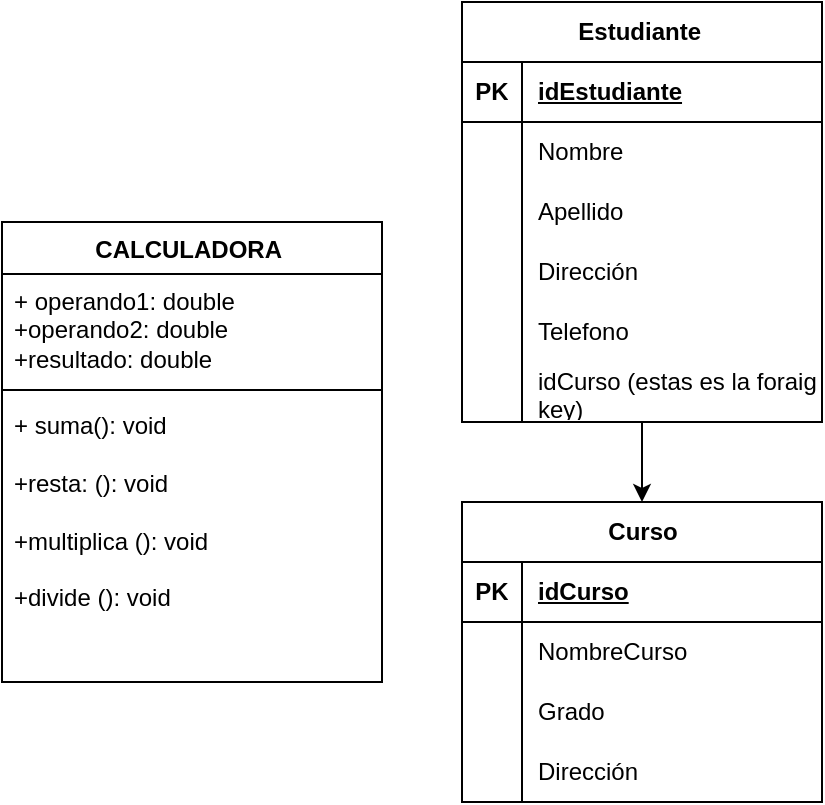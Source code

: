 <mxfile version="28.2.5">
  <diagram name="Página-1" id="tYN1V4Jnj9GfnqVW_sGr">
    <mxGraphModel dx="696" dy="595" grid="1" gridSize="10" guides="1" tooltips="1" connect="1" arrows="1" fold="1" page="1" pageScale="1" pageWidth="827" pageHeight="1169" math="0" shadow="0">
      <root>
        <mxCell id="0" />
        <mxCell id="1" parent="0" />
        <mxCell id="J5MO4Sdx-FmuhXmSNntW-42" value="" style="edgeStyle=orthogonalEdgeStyle;rounded=0;orthogonalLoop=1;jettySize=auto;html=1;" edge="1" parent="1" source="J5MO4Sdx-FmuhXmSNntW-1" target="J5MO4Sdx-FmuhXmSNntW-29">
          <mxGeometry relative="1" as="geometry" />
        </mxCell>
        <mxCell id="J5MO4Sdx-FmuhXmSNntW-1" value="Estudiante&amp;nbsp;" style="shape=table;startSize=30;container=1;collapsible=1;childLayout=tableLayout;fixedRows=1;rowLines=0;fontStyle=1;align=center;resizeLast=1;html=1;" vertex="1" parent="1">
          <mxGeometry x="270" y="250" width="180" height="210" as="geometry" />
        </mxCell>
        <mxCell id="J5MO4Sdx-FmuhXmSNntW-2" value="" style="shape=tableRow;horizontal=0;startSize=0;swimlaneHead=0;swimlaneBody=0;fillColor=none;collapsible=0;dropTarget=0;points=[[0,0.5],[1,0.5]];portConstraint=eastwest;top=0;left=0;right=0;bottom=1;" vertex="1" parent="J5MO4Sdx-FmuhXmSNntW-1">
          <mxGeometry y="30" width="180" height="30" as="geometry" />
        </mxCell>
        <mxCell id="J5MO4Sdx-FmuhXmSNntW-3" value="PK" style="shape=partialRectangle;connectable=0;fillColor=none;top=0;left=0;bottom=0;right=0;fontStyle=1;overflow=hidden;whiteSpace=wrap;html=1;" vertex="1" parent="J5MO4Sdx-FmuhXmSNntW-2">
          <mxGeometry width="30" height="30" as="geometry">
            <mxRectangle width="30" height="30" as="alternateBounds" />
          </mxGeometry>
        </mxCell>
        <mxCell id="J5MO4Sdx-FmuhXmSNntW-4" value="idEstudiante&lt;span style=&quot;white-space: pre;&quot;&gt;&#x9;&lt;/span&gt;" style="shape=partialRectangle;connectable=0;fillColor=none;top=0;left=0;bottom=0;right=0;align=left;spacingLeft=6;fontStyle=5;overflow=hidden;whiteSpace=wrap;html=1;" vertex="1" parent="J5MO4Sdx-FmuhXmSNntW-2">
          <mxGeometry x="30" width="150" height="30" as="geometry">
            <mxRectangle width="150" height="30" as="alternateBounds" />
          </mxGeometry>
        </mxCell>
        <mxCell id="J5MO4Sdx-FmuhXmSNntW-5" value="" style="shape=tableRow;horizontal=0;startSize=0;swimlaneHead=0;swimlaneBody=0;fillColor=none;collapsible=0;dropTarget=0;points=[[0,0.5],[1,0.5]];portConstraint=eastwest;top=0;left=0;right=0;bottom=0;" vertex="1" parent="J5MO4Sdx-FmuhXmSNntW-1">
          <mxGeometry y="60" width="180" height="30" as="geometry" />
        </mxCell>
        <mxCell id="J5MO4Sdx-FmuhXmSNntW-6" value="" style="shape=partialRectangle;connectable=0;fillColor=none;top=0;left=0;bottom=0;right=0;editable=1;overflow=hidden;whiteSpace=wrap;html=1;" vertex="1" parent="J5MO4Sdx-FmuhXmSNntW-5">
          <mxGeometry width="30" height="30" as="geometry">
            <mxRectangle width="30" height="30" as="alternateBounds" />
          </mxGeometry>
        </mxCell>
        <mxCell id="J5MO4Sdx-FmuhXmSNntW-7" value="Nombre&lt;span style=&quot;white-space: pre;&quot;&gt;&#x9;&lt;/span&gt;" style="shape=partialRectangle;connectable=0;fillColor=none;top=0;left=0;bottom=0;right=0;align=left;spacingLeft=6;overflow=hidden;whiteSpace=wrap;html=1;" vertex="1" parent="J5MO4Sdx-FmuhXmSNntW-5">
          <mxGeometry x="30" width="150" height="30" as="geometry">
            <mxRectangle width="150" height="30" as="alternateBounds" />
          </mxGeometry>
        </mxCell>
        <mxCell id="J5MO4Sdx-FmuhXmSNntW-8" value="" style="shape=tableRow;horizontal=0;startSize=0;swimlaneHead=0;swimlaneBody=0;fillColor=none;collapsible=0;dropTarget=0;points=[[0,0.5],[1,0.5]];portConstraint=eastwest;top=0;left=0;right=0;bottom=0;" vertex="1" parent="J5MO4Sdx-FmuhXmSNntW-1">
          <mxGeometry y="90" width="180" height="30" as="geometry" />
        </mxCell>
        <mxCell id="J5MO4Sdx-FmuhXmSNntW-9" value="" style="shape=partialRectangle;connectable=0;fillColor=none;top=0;left=0;bottom=0;right=0;editable=1;overflow=hidden;whiteSpace=wrap;html=1;" vertex="1" parent="J5MO4Sdx-FmuhXmSNntW-8">
          <mxGeometry width="30" height="30" as="geometry">
            <mxRectangle width="30" height="30" as="alternateBounds" />
          </mxGeometry>
        </mxCell>
        <mxCell id="J5MO4Sdx-FmuhXmSNntW-10" value="Apellido" style="shape=partialRectangle;connectable=0;fillColor=none;top=0;left=0;bottom=0;right=0;align=left;spacingLeft=6;overflow=hidden;whiteSpace=wrap;html=1;" vertex="1" parent="J5MO4Sdx-FmuhXmSNntW-8">
          <mxGeometry x="30" width="150" height="30" as="geometry">
            <mxRectangle width="150" height="30" as="alternateBounds" />
          </mxGeometry>
        </mxCell>
        <mxCell id="J5MO4Sdx-FmuhXmSNntW-11" value="" style="shape=tableRow;horizontal=0;startSize=0;swimlaneHead=0;swimlaneBody=0;fillColor=none;collapsible=0;dropTarget=0;points=[[0,0.5],[1,0.5]];portConstraint=eastwest;top=0;left=0;right=0;bottom=0;" vertex="1" parent="J5MO4Sdx-FmuhXmSNntW-1">
          <mxGeometry y="120" width="180" height="30" as="geometry" />
        </mxCell>
        <mxCell id="J5MO4Sdx-FmuhXmSNntW-12" value="" style="shape=partialRectangle;connectable=0;fillColor=none;top=0;left=0;bottom=0;right=0;editable=1;overflow=hidden;whiteSpace=wrap;html=1;" vertex="1" parent="J5MO4Sdx-FmuhXmSNntW-11">
          <mxGeometry width="30" height="30" as="geometry">
            <mxRectangle width="30" height="30" as="alternateBounds" />
          </mxGeometry>
        </mxCell>
        <mxCell id="J5MO4Sdx-FmuhXmSNntW-13" value="Dirección" style="shape=partialRectangle;connectable=0;fillColor=none;top=0;left=0;bottom=0;right=0;align=left;spacingLeft=6;overflow=hidden;whiteSpace=wrap;html=1;" vertex="1" parent="J5MO4Sdx-FmuhXmSNntW-11">
          <mxGeometry x="30" width="150" height="30" as="geometry">
            <mxRectangle width="150" height="30" as="alternateBounds" />
          </mxGeometry>
        </mxCell>
        <mxCell id="J5MO4Sdx-FmuhXmSNntW-62" value="" style="shape=tableRow;horizontal=0;startSize=0;swimlaneHead=0;swimlaneBody=0;fillColor=none;collapsible=0;dropTarget=0;points=[[0,0.5],[1,0.5]];portConstraint=eastwest;top=0;left=0;right=0;bottom=0;" vertex="1" parent="J5MO4Sdx-FmuhXmSNntW-1">
          <mxGeometry y="150" width="180" height="30" as="geometry" />
        </mxCell>
        <mxCell id="J5MO4Sdx-FmuhXmSNntW-63" value="" style="shape=partialRectangle;connectable=0;fillColor=none;top=0;left=0;bottom=0;right=0;editable=1;overflow=hidden;whiteSpace=wrap;html=1;" vertex="1" parent="J5MO4Sdx-FmuhXmSNntW-62">
          <mxGeometry width="30" height="30" as="geometry">
            <mxRectangle width="30" height="30" as="alternateBounds" />
          </mxGeometry>
        </mxCell>
        <mxCell id="J5MO4Sdx-FmuhXmSNntW-64" value="Telefono&amp;nbsp;" style="shape=partialRectangle;connectable=0;fillColor=none;top=0;left=0;bottom=0;right=0;align=left;spacingLeft=6;overflow=hidden;whiteSpace=wrap;html=1;" vertex="1" parent="J5MO4Sdx-FmuhXmSNntW-62">
          <mxGeometry x="30" width="150" height="30" as="geometry">
            <mxRectangle width="150" height="30" as="alternateBounds" />
          </mxGeometry>
        </mxCell>
        <mxCell id="J5MO4Sdx-FmuhXmSNntW-65" value="" style="shape=tableRow;horizontal=0;startSize=0;swimlaneHead=0;swimlaneBody=0;fillColor=none;collapsible=0;dropTarget=0;points=[[0,0.5],[1,0.5]];portConstraint=eastwest;top=0;left=0;right=0;bottom=0;" vertex="1" parent="J5MO4Sdx-FmuhXmSNntW-1">
          <mxGeometry y="180" width="180" height="30" as="geometry" />
        </mxCell>
        <mxCell id="J5MO4Sdx-FmuhXmSNntW-66" value="" style="shape=partialRectangle;connectable=0;fillColor=none;top=0;left=0;bottom=0;right=0;editable=1;overflow=hidden;whiteSpace=wrap;html=1;" vertex="1" parent="J5MO4Sdx-FmuhXmSNntW-65">
          <mxGeometry width="30" height="30" as="geometry">
            <mxRectangle width="30" height="30" as="alternateBounds" />
          </mxGeometry>
        </mxCell>
        <mxCell id="J5MO4Sdx-FmuhXmSNntW-67" value="idCurso (estas es la foraig key)&amp;nbsp;" style="shape=partialRectangle;connectable=0;fillColor=none;top=0;left=0;bottom=0;right=0;align=left;spacingLeft=6;overflow=hidden;whiteSpace=wrap;html=1;" vertex="1" parent="J5MO4Sdx-FmuhXmSNntW-65">
          <mxGeometry x="30" width="150" height="30" as="geometry">
            <mxRectangle width="150" height="30" as="alternateBounds" />
          </mxGeometry>
        </mxCell>
        <mxCell id="J5MO4Sdx-FmuhXmSNntW-29" value="Curso" style="shape=table;startSize=30;container=1;collapsible=1;childLayout=tableLayout;fixedRows=1;rowLines=0;fontStyle=1;align=center;resizeLast=1;html=1;" vertex="1" parent="1">
          <mxGeometry x="270" y="500" width="180" height="150" as="geometry" />
        </mxCell>
        <mxCell id="J5MO4Sdx-FmuhXmSNntW-30" value="" style="shape=tableRow;horizontal=0;startSize=0;swimlaneHead=0;swimlaneBody=0;fillColor=none;collapsible=0;dropTarget=0;points=[[0,0.5],[1,0.5]];portConstraint=eastwest;top=0;left=0;right=0;bottom=1;" vertex="1" parent="J5MO4Sdx-FmuhXmSNntW-29">
          <mxGeometry y="30" width="180" height="30" as="geometry" />
        </mxCell>
        <mxCell id="J5MO4Sdx-FmuhXmSNntW-31" value="PK" style="shape=partialRectangle;connectable=0;fillColor=none;top=0;left=0;bottom=0;right=0;fontStyle=1;overflow=hidden;whiteSpace=wrap;html=1;" vertex="1" parent="J5MO4Sdx-FmuhXmSNntW-30">
          <mxGeometry width="30" height="30" as="geometry">
            <mxRectangle width="30" height="30" as="alternateBounds" />
          </mxGeometry>
        </mxCell>
        <mxCell id="J5MO4Sdx-FmuhXmSNntW-32" value="idCurso&lt;span style=&quot;white-space: pre;&quot;&gt;&#x9;&lt;/span&gt;" style="shape=partialRectangle;connectable=0;fillColor=none;top=0;left=0;bottom=0;right=0;align=left;spacingLeft=6;fontStyle=5;overflow=hidden;whiteSpace=wrap;html=1;" vertex="1" parent="J5MO4Sdx-FmuhXmSNntW-30">
          <mxGeometry x="30" width="150" height="30" as="geometry">
            <mxRectangle width="150" height="30" as="alternateBounds" />
          </mxGeometry>
        </mxCell>
        <mxCell id="J5MO4Sdx-FmuhXmSNntW-33" value="" style="shape=tableRow;horizontal=0;startSize=0;swimlaneHead=0;swimlaneBody=0;fillColor=none;collapsible=0;dropTarget=0;points=[[0,0.5],[1,0.5]];portConstraint=eastwest;top=0;left=0;right=0;bottom=0;" vertex="1" parent="J5MO4Sdx-FmuhXmSNntW-29">
          <mxGeometry y="60" width="180" height="30" as="geometry" />
        </mxCell>
        <mxCell id="J5MO4Sdx-FmuhXmSNntW-34" value="" style="shape=partialRectangle;connectable=0;fillColor=none;top=0;left=0;bottom=0;right=0;editable=1;overflow=hidden;whiteSpace=wrap;html=1;" vertex="1" parent="J5MO4Sdx-FmuhXmSNntW-33">
          <mxGeometry width="30" height="30" as="geometry">
            <mxRectangle width="30" height="30" as="alternateBounds" />
          </mxGeometry>
        </mxCell>
        <mxCell id="J5MO4Sdx-FmuhXmSNntW-35" value="NombreCurso" style="shape=partialRectangle;connectable=0;fillColor=none;top=0;left=0;bottom=0;right=0;align=left;spacingLeft=6;overflow=hidden;whiteSpace=wrap;html=1;" vertex="1" parent="J5MO4Sdx-FmuhXmSNntW-33">
          <mxGeometry x="30" width="150" height="30" as="geometry">
            <mxRectangle width="150" height="30" as="alternateBounds" />
          </mxGeometry>
        </mxCell>
        <mxCell id="J5MO4Sdx-FmuhXmSNntW-36" value="" style="shape=tableRow;horizontal=0;startSize=0;swimlaneHead=0;swimlaneBody=0;fillColor=none;collapsible=0;dropTarget=0;points=[[0,0.5],[1,0.5]];portConstraint=eastwest;top=0;left=0;right=0;bottom=0;" vertex="1" parent="J5MO4Sdx-FmuhXmSNntW-29">
          <mxGeometry y="90" width="180" height="30" as="geometry" />
        </mxCell>
        <mxCell id="J5MO4Sdx-FmuhXmSNntW-37" value="" style="shape=partialRectangle;connectable=0;fillColor=none;top=0;left=0;bottom=0;right=0;editable=1;overflow=hidden;whiteSpace=wrap;html=1;" vertex="1" parent="J5MO4Sdx-FmuhXmSNntW-36">
          <mxGeometry width="30" height="30" as="geometry">
            <mxRectangle width="30" height="30" as="alternateBounds" />
          </mxGeometry>
        </mxCell>
        <mxCell id="J5MO4Sdx-FmuhXmSNntW-38" value="Grado" style="shape=partialRectangle;connectable=0;fillColor=none;top=0;left=0;bottom=0;right=0;align=left;spacingLeft=6;overflow=hidden;whiteSpace=wrap;html=1;" vertex="1" parent="J5MO4Sdx-FmuhXmSNntW-36">
          <mxGeometry x="30" width="150" height="30" as="geometry">
            <mxRectangle width="150" height="30" as="alternateBounds" />
          </mxGeometry>
        </mxCell>
        <mxCell id="J5MO4Sdx-FmuhXmSNntW-39" value="" style="shape=tableRow;horizontal=0;startSize=0;swimlaneHead=0;swimlaneBody=0;fillColor=none;collapsible=0;dropTarget=0;points=[[0,0.5],[1,0.5]];portConstraint=eastwest;top=0;left=0;right=0;bottom=0;" vertex="1" parent="J5MO4Sdx-FmuhXmSNntW-29">
          <mxGeometry y="120" width="180" height="30" as="geometry" />
        </mxCell>
        <mxCell id="J5MO4Sdx-FmuhXmSNntW-40" value="" style="shape=partialRectangle;connectable=0;fillColor=none;top=0;left=0;bottom=0;right=0;editable=1;overflow=hidden;whiteSpace=wrap;html=1;" vertex="1" parent="J5MO4Sdx-FmuhXmSNntW-39">
          <mxGeometry width="30" height="30" as="geometry">
            <mxRectangle width="30" height="30" as="alternateBounds" />
          </mxGeometry>
        </mxCell>
        <mxCell id="J5MO4Sdx-FmuhXmSNntW-41" value="Dirección" style="shape=partialRectangle;connectable=0;fillColor=none;top=0;left=0;bottom=0;right=0;align=left;spacingLeft=6;overflow=hidden;whiteSpace=wrap;html=1;" vertex="1" parent="J5MO4Sdx-FmuhXmSNntW-39">
          <mxGeometry x="30" width="150" height="30" as="geometry">
            <mxRectangle width="150" height="30" as="alternateBounds" />
          </mxGeometry>
        </mxCell>
        <mxCell id="J5MO4Sdx-FmuhXmSNntW-43" value="CALCULADORA&amp;nbsp;" style="swimlane;fontStyle=1;align=center;verticalAlign=top;childLayout=stackLayout;horizontal=1;startSize=26;horizontalStack=0;resizeParent=1;resizeParentMax=0;resizeLast=0;collapsible=1;marginBottom=0;whiteSpace=wrap;html=1;" vertex="1" parent="1">
          <mxGeometry x="40" y="360" width="190" height="230" as="geometry" />
        </mxCell>
        <mxCell id="J5MO4Sdx-FmuhXmSNntW-44" value="+ operando1: double&lt;div&gt;+operando2: double&lt;/div&gt;&lt;div&gt;+resultado: double&lt;/div&gt;&lt;div&gt;&lt;br&gt;&lt;div&gt;&lt;br&gt;&lt;/div&gt;&lt;/div&gt;" style="text;strokeColor=none;fillColor=none;align=left;verticalAlign=top;spacingLeft=4;spacingRight=4;overflow=hidden;rotatable=0;points=[[0,0.5],[1,0.5]];portConstraint=eastwest;whiteSpace=wrap;html=1;" vertex="1" parent="J5MO4Sdx-FmuhXmSNntW-43">
          <mxGeometry y="26" width="190" height="54" as="geometry" />
        </mxCell>
        <mxCell id="J5MO4Sdx-FmuhXmSNntW-45" value="" style="line;strokeWidth=1;fillColor=none;align=left;verticalAlign=middle;spacingTop=-1;spacingLeft=3;spacingRight=3;rotatable=0;labelPosition=right;points=[];portConstraint=eastwest;strokeColor=inherit;" vertex="1" parent="J5MO4Sdx-FmuhXmSNntW-43">
          <mxGeometry y="80" width="190" height="8" as="geometry" />
        </mxCell>
        <mxCell id="J5MO4Sdx-FmuhXmSNntW-46" value="+ suma(): void&lt;div&gt;&lt;br&gt;&lt;/div&gt;&lt;div&gt;+resta: (): void&lt;/div&gt;&lt;div&gt;&lt;br&gt;&lt;/div&gt;&lt;div&gt;+multiplica (): void&lt;/div&gt;&lt;div&gt;&lt;br&gt;&lt;/div&gt;&lt;div&gt;+divide (): void&lt;/div&gt;&lt;div&gt;&lt;br&gt;&lt;/div&gt;&lt;div&gt;&lt;br&gt;&lt;/div&gt;" style="text;strokeColor=none;fillColor=none;align=left;verticalAlign=top;spacingLeft=4;spacingRight=4;overflow=hidden;rotatable=0;points=[[0,0.5],[1,0.5]];portConstraint=eastwest;whiteSpace=wrap;html=1;" vertex="1" parent="J5MO4Sdx-FmuhXmSNntW-43">
          <mxGeometry y="88" width="190" height="142" as="geometry" />
        </mxCell>
      </root>
    </mxGraphModel>
  </diagram>
</mxfile>
